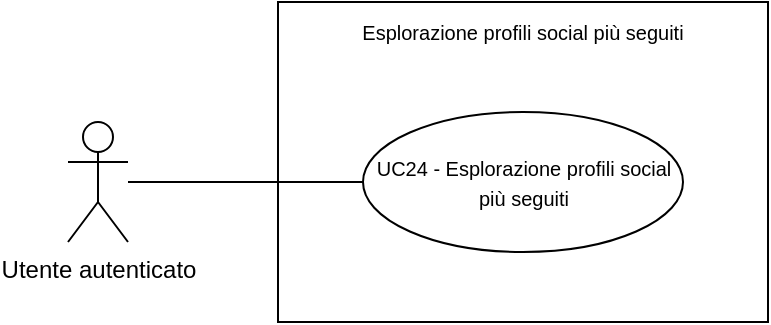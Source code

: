 <mxfile version="19.0.3" type="device"><diagram id="Dy6OWDtlNEXE2E0ja2po" name="Page-1"><mxGraphModel dx="2062" dy="873" grid="1" gridSize="10" guides="1" tooltips="1" connect="1" arrows="1" fold="1" page="1" pageScale="1" pageWidth="850" pageHeight="1100" math="0" shadow="0"><root><mxCell id="0"/><mxCell id="1" parent="0"/><mxCell id="lYzuhWharnTtqEKVZbup-5" value="" style="rounded=0;whiteSpace=wrap;html=1;fontFamily=Helvetica;" parent="1" vertex="1"><mxGeometry x="275" y="190" width="245" height="160" as="geometry"/></mxCell><mxCell id="lYzuhWharnTtqEKVZbup-17" style="edgeStyle=orthogonalEdgeStyle;rounded=0;orthogonalLoop=1;jettySize=auto;html=1;fontFamily=Helvetica;fontSize=10;endArrow=none;endFill=0;" parent="1" source="lYzuhWharnTtqEKVZbup-1" edge="1"><mxGeometry relative="1" as="geometry"><mxPoint x="350" y="280" as="targetPoint"/></mxGeometry></mxCell><mxCell id="lYzuhWharnTtqEKVZbup-1" value="Utente autenticato" style="shape=umlActor;verticalLabelPosition=bottom;verticalAlign=top;html=1;outlineConnect=0;" parent="1" vertex="1"><mxGeometry x="170" y="250" width="30" height="60" as="geometry"/></mxCell><mxCell id="lYzuhWharnTtqEKVZbup-3" value="&lt;font style=&quot;font-size: 10px;&quot;&gt;UC24 -&amp;nbsp;&lt;/font&gt;&lt;span style=&quot;font-size: 10px;&quot;&gt;Esplorazione profili social più seguiti&lt;/span&gt;" style="ellipse;whiteSpace=wrap;html=1;" parent="1" vertex="1"><mxGeometry x="317.5" y="245" width="160" height="70" as="geometry"/></mxCell><mxCell id="Tr18SINb3QK8mF14JKgo-1" value="Esplorazione profili social più seguiti" style="text;html=1;strokeColor=none;fillColor=none;align=center;verticalAlign=middle;whiteSpace=wrap;rounded=0;fontSize=10;" parent="1" vertex="1"><mxGeometry x="295" y="190" width="205" height="30" as="geometry"/></mxCell></root></mxGraphModel></diagram></mxfile>